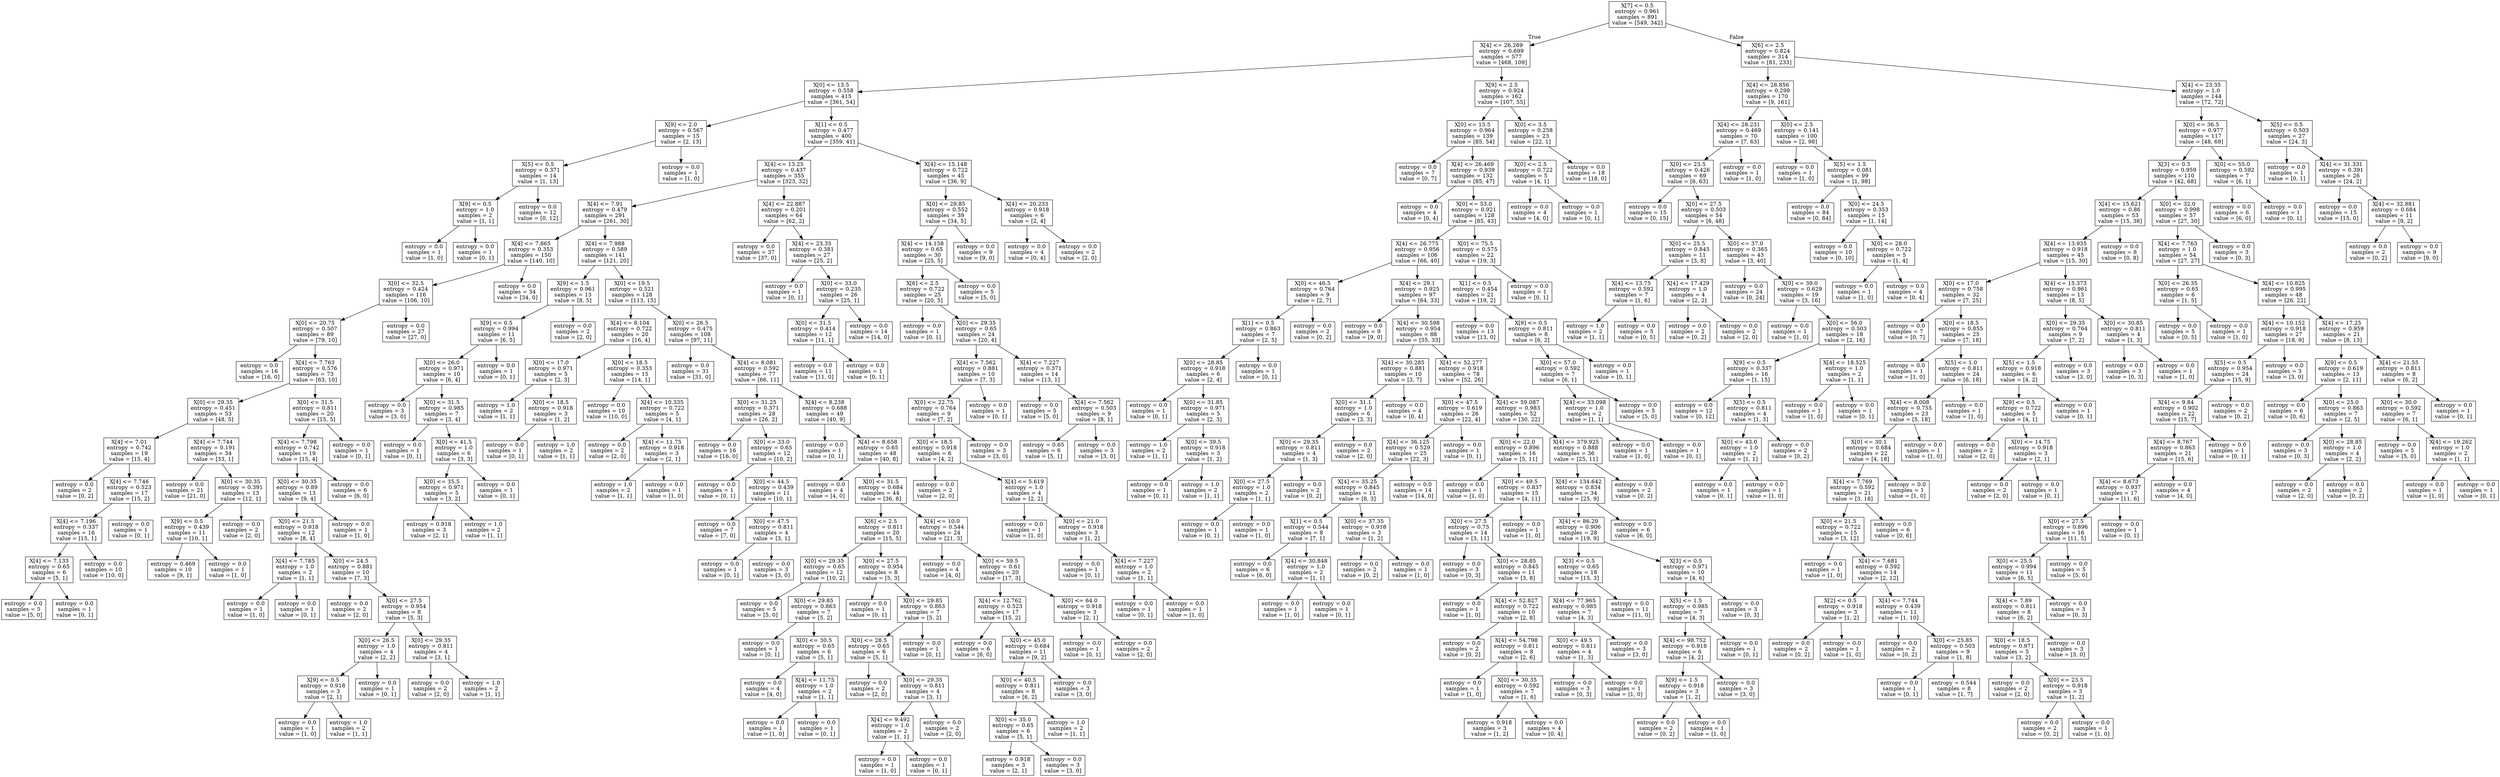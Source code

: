 digraph Tree {
node [shape=box] ;
0 [label="X[7] <= 0.5\nentropy = 0.961\nsamples = 891\nvalue = [549, 342]"] ;
1 [label="X[4] <= 26.269\nentropy = 0.699\nsamples = 577\nvalue = [468, 109]"] ;
0 -> 1 [labeldistance=2.5, labelangle=45, headlabel="True"] ;
2 [label="X[0] <= 13.5\nentropy = 0.558\nsamples = 415\nvalue = [361, 54]"] ;
1 -> 2 ;
3 [label="X[9] <= 2.0\nentropy = 0.567\nsamples = 15\nvalue = [2, 13]"] ;
2 -> 3 ;
4 [label="X[5] <= 0.5\nentropy = 0.371\nsamples = 14\nvalue = [1, 13]"] ;
3 -> 4 ;
5 [label="X[9] <= 0.5\nentropy = 1.0\nsamples = 2\nvalue = [1, 1]"] ;
4 -> 5 ;
6 [label="entropy = 0.0\nsamples = 1\nvalue = [1, 0]"] ;
5 -> 6 ;
7 [label="entropy = 0.0\nsamples = 1\nvalue = [0, 1]"] ;
5 -> 7 ;
8 [label="entropy = 0.0\nsamples = 12\nvalue = [0, 12]"] ;
4 -> 8 ;
9 [label="entropy = 0.0\nsamples = 1\nvalue = [1, 0]"] ;
3 -> 9 ;
10 [label="X[1] <= 0.5\nentropy = 0.477\nsamples = 400\nvalue = [359, 41]"] ;
2 -> 10 ;
11 [label="X[4] <= 13.25\nentropy = 0.437\nsamples = 355\nvalue = [323, 32]"] ;
10 -> 11 ;
12 [label="X[4] <= 7.91\nentropy = 0.479\nsamples = 291\nvalue = [261, 30]"] ;
11 -> 12 ;
13 [label="X[4] <= 7.865\nentropy = 0.353\nsamples = 150\nvalue = [140, 10]"] ;
12 -> 13 ;
14 [label="X[0] <= 32.5\nentropy = 0.424\nsamples = 116\nvalue = [106, 10]"] ;
13 -> 14 ;
15 [label="X[0] <= 20.75\nentropy = 0.507\nsamples = 89\nvalue = [79, 10]"] ;
14 -> 15 ;
16 [label="entropy = 0.0\nsamples = 16\nvalue = [16, 0]"] ;
15 -> 16 ;
17 [label="X[4] <= 7.763\nentropy = 0.576\nsamples = 73\nvalue = [63, 10]"] ;
15 -> 17 ;
18 [label="X[0] <= 29.35\nentropy = 0.451\nsamples = 53\nvalue = [48, 5]"] ;
17 -> 18 ;
19 [label="X[4] <= 7.01\nentropy = 0.742\nsamples = 19\nvalue = [15, 4]"] ;
18 -> 19 ;
20 [label="entropy = 0.0\nsamples = 2\nvalue = [0, 2]"] ;
19 -> 20 ;
21 [label="X[4] <= 7.746\nentropy = 0.523\nsamples = 17\nvalue = [15, 2]"] ;
19 -> 21 ;
22 [label="X[4] <= 7.196\nentropy = 0.337\nsamples = 16\nvalue = [15, 1]"] ;
21 -> 22 ;
23 [label="X[4] <= 7.133\nentropy = 0.65\nsamples = 6\nvalue = [5, 1]"] ;
22 -> 23 ;
24 [label="entropy = 0.0\nsamples = 5\nvalue = [5, 0]"] ;
23 -> 24 ;
25 [label="entropy = 0.0\nsamples = 1\nvalue = [0, 1]"] ;
23 -> 25 ;
26 [label="entropy = 0.0\nsamples = 10\nvalue = [10, 0]"] ;
22 -> 26 ;
27 [label="entropy = 0.0\nsamples = 1\nvalue = [0, 1]"] ;
21 -> 27 ;
28 [label="X[4] <= 7.744\nentropy = 0.191\nsamples = 34\nvalue = [33, 1]"] ;
18 -> 28 ;
29 [label="entropy = 0.0\nsamples = 21\nvalue = [21, 0]"] ;
28 -> 29 ;
30 [label="X[0] <= 30.35\nentropy = 0.391\nsamples = 13\nvalue = [12, 1]"] ;
28 -> 30 ;
31 [label="X[9] <= 0.5\nentropy = 0.439\nsamples = 11\nvalue = [10, 1]"] ;
30 -> 31 ;
32 [label="entropy = 0.469\nsamples = 10\nvalue = [9, 1]"] ;
31 -> 32 ;
33 [label="entropy = 0.0\nsamples = 1\nvalue = [1, 0]"] ;
31 -> 33 ;
34 [label="entropy = 0.0\nsamples = 2\nvalue = [2, 0]"] ;
30 -> 34 ;
35 [label="X[0] <= 31.5\nentropy = 0.811\nsamples = 20\nvalue = [15, 5]"] ;
17 -> 35 ;
36 [label="X[4] <= 7.798\nentropy = 0.742\nsamples = 19\nvalue = [15, 4]"] ;
35 -> 36 ;
37 [label="X[0] <= 30.35\nentropy = 0.89\nsamples = 13\nvalue = [9, 4]"] ;
36 -> 37 ;
38 [label="X[0] <= 21.5\nentropy = 0.918\nsamples = 12\nvalue = [8, 4]"] ;
37 -> 38 ;
39 [label="X[4] <= 7.785\nentropy = 1.0\nsamples = 2\nvalue = [1, 1]"] ;
38 -> 39 ;
40 [label="entropy = 0.0\nsamples = 1\nvalue = [1, 0]"] ;
39 -> 40 ;
41 [label="entropy = 0.0\nsamples = 1\nvalue = [0, 1]"] ;
39 -> 41 ;
42 [label="X[0] <= 24.5\nentropy = 0.881\nsamples = 10\nvalue = [7, 3]"] ;
38 -> 42 ;
43 [label="entropy = 0.0\nsamples = 2\nvalue = [2, 0]"] ;
42 -> 43 ;
44 [label="X[0] <= 27.5\nentropy = 0.954\nsamples = 8\nvalue = [5, 3]"] ;
42 -> 44 ;
45 [label="X[0] <= 26.5\nentropy = 1.0\nsamples = 4\nvalue = [2, 2]"] ;
44 -> 45 ;
46 [label="X[9] <= 0.5\nentropy = 0.918\nsamples = 3\nvalue = [2, 1]"] ;
45 -> 46 ;
47 [label="entropy = 0.0\nsamples = 1\nvalue = [1, 0]"] ;
46 -> 47 ;
48 [label="entropy = 1.0\nsamples = 2\nvalue = [1, 1]"] ;
46 -> 48 ;
49 [label="entropy = 0.0\nsamples = 1\nvalue = [0, 1]"] ;
45 -> 49 ;
50 [label="X[0] <= 29.35\nentropy = 0.811\nsamples = 4\nvalue = [3, 1]"] ;
44 -> 50 ;
51 [label="entropy = 0.0\nsamples = 2\nvalue = [2, 0]"] ;
50 -> 51 ;
52 [label="entropy = 1.0\nsamples = 2\nvalue = [1, 1]"] ;
50 -> 52 ;
53 [label="entropy = 0.0\nsamples = 1\nvalue = [1, 0]"] ;
37 -> 53 ;
54 [label="entropy = 0.0\nsamples = 6\nvalue = [6, 0]"] ;
36 -> 54 ;
55 [label="entropy = 0.0\nsamples = 1\nvalue = [0, 1]"] ;
35 -> 55 ;
56 [label="entropy = 0.0\nsamples = 27\nvalue = [27, 0]"] ;
14 -> 56 ;
57 [label="entropy = 0.0\nsamples = 34\nvalue = [34, 0]"] ;
13 -> 57 ;
58 [label="X[4] <= 7.988\nentropy = 0.589\nsamples = 141\nvalue = [121, 20]"] ;
12 -> 58 ;
59 [label="X[9] <= 1.5\nentropy = 0.961\nsamples = 13\nvalue = [8, 5]"] ;
58 -> 59 ;
60 [label="X[9] <= 0.5\nentropy = 0.994\nsamples = 11\nvalue = [6, 5]"] ;
59 -> 60 ;
61 [label="X[0] <= 26.0\nentropy = 0.971\nsamples = 10\nvalue = [6, 4]"] ;
60 -> 61 ;
62 [label="entropy = 0.0\nsamples = 3\nvalue = [3, 0]"] ;
61 -> 62 ;
63 [label="X[0] <= 31.5\nentropy = 0.985\nsamples = 7\nvalue = [3, 4]"] ;
61 -> 63 ;
64 [label="entropy = 0.0\nsamples = 1\nvalue = [0, 1]"] ;
63 -> 64 ;
65 [label="X[0] <= 41.5\nentropy = 1.0\nsamples = 6\nvalue = [3, 3]"] ;
63 -> 65 ;
66 [label="X[0] <= 35.5\nentropy = 0.971\nsamples = 5\nvalue = [3, 2]"] ;
65 -> 66 ;
67 [label="entropy = 0.918\nsamples = 3\nvalue = [2, 1]"] ;
66 -> 67 ;
68 [label="entropy = 1.0\nsamples = 2\nvalue = [1, 1]"] ;
66 -> 68 ;
69 [label="entropy = 0.0\nsamples = 1\nvalue = [0, 1]"] ;
65 -> 69 ;
70 [label="entropy = 0.0\nsamples = 1\nvalue = [0, 1]"] ;
60 -> 70 ;
71 [label="entropy = 0.0\nsamples = 2\nvalue = [2, 0]"] ;
59 -> 71 ;
72 [label="X[0] <= 19.5\nentropy = 0.521\nsamples = 128\nvalue = [113, 15]"] ;
58 -> 72 ;
73 [label="X[4] <= 8.104\nentropy = 0.722\nsamples = 20\nvalue = [16, 4]"] ;
72 -> 73 ;
74 [label="X[0] <= 17.0\nentropy = 0.971\nsamples = 5\nvalue = [2, 3]"] ;
73 -> 74 ;
75 [label="entropy = 1.0\nsamples = 2\nvalue = [1, 1]"] ;
74 -> 75 ;
76 [label="X[0] <= 18.5\nentropy = 0.918\nsamples = 3\nvalue = [1, 2]"] ;
74 -> 76 ;
77 [label="entropy = 0.0\nsamples = 1\nvalue = [0, 1]"] ;
76 -> 77 ;
78 [label="entropy = 1.0\nsamples = 2\nvalue = [1, 1]"] ;
76 -> 78 ;
79 [label="X[0] <= 18.5\nentropy = 0.353\nsamples = 15\nvalue = [14, 1]"] ;
73 -> 79 ;
80 [label="entropy = 0.0\nsamples = 10\nvalue = [10, 0]"] ;
79 -> 80 ;
81 [label="X[4] <= 10.335\nentropy = 0.722\nsamples = 5\nvalue = [4, 1]"] ;
79 -> 81 ;
82 [label="entropy = 0.0\nsamples = 2\nvalue = [2, 0]"] ;
81 -> 82 ;
83 [label="X[4] <= 11.75\nentropy = 0.918\nsamples = 3\nvalue = [2, 1]"] ;
81 -> 83 ;
84 [label="entropy = 1.0\nsamples = 2\nvalue = [1, 1]"] ;
83 -> 84 ;
85 [label="entropy = 0.0\nsamples = 1\nvalue = [1, 0]"] ;
83 -> 85 ;
86 [label="X[0] <= 26.5\nentropy = 0.475\nsamples = 108\nvalue = [97, 11]"] ;
72 -> 86 ;
87 [label="entropy = 0.0\nsamples = 31\nvalue = [31, 0]"] ;
86 -> 87 ;
88 [label="X[4] <= 8.081\nentropy = 0.592\nsamples = 77\nvalue = [66, 11]"] ;
86 -> 88 ;
89 [label="X[0] <= 31.25\nentropy = 0.371\nsamples = 28\nvalue = [26, 2]"] ;
88 -> 89 ;
90 [label="entropy = 0.0\nsamples = 16\nvalue = [16, 0]"] ;
89 -> 90 ;
91 [label="X[0] <= 33.0\nentropy = 0.65\nsamples = 12\nvalue = [10, 2]"] ;
89 -> 91 ;
92 [label="entropy = 0.0\nsamples = 1\nvalue = [0, 1]"] ;
91 -> 92 ;
93 [label="X[0] <= 44.5\nentropy = 0.439\nsamples = 11\nvalue = [10, 1]"] ;
91 -> 93 ;
94 [label="entropy = 0.0\nsamples = 7\nvalue = [7, 0]"] ;
93 -> 94 ;
95 [label="X[0] <= 47.5\nentropy = 0.811\nsamples = 4\nvalue = [3, 1]"] ;
93 -> 95 ;
96 [label="entropy = 0.0\nsamples = 1\nvalue = [0, 1]"] ;
95 -> 96 ;
97 [label="entropy = 0.0\nsamples = 3\nvalue = [3, 0]"] ;
95 -> 97 ;
98 [label="X[4] <= 8.238\nentropy = 0.688\nsamples = 49\nvalue = [40, 9]"] ;
88 -> 98 ;
99 [label="entropy = 0.0\nsamples = 1\nvalue = [0, 1]"] ;
98 -> 99 ;
100 [label="X[4] <= 8.658\nentropy = 0.65\nsamples = 48\nvalue = [40, 8]"] ;
98 -> 100 ;
101 [label="entropy = 0.0\nsamples = 4\nvalue = [4, 0]"] ;
100 -> 101 ;
102 [label="X[0] <= 31.5\nentropy = 0.684\nsamples = 44\nvalue = [36, 8]"] ;
100 -> 102 ;
103 [label="X[6] <= 2.5\nentropy = 0.811\nsamples = 20\nvalue = [15, 5]"] ;
102 -> 103 ;
104 [label="X[0] <= 29.35\nentropy = 0.65\nsamples = 12\nvalue = [10, 2]"] ;
103 -> 104 ;
105 [label="entropy = 0.0\nsamples = 5\nvalue = [5, 0]"] ;
104 -> 105 ;
106 [label="X[0] <= 29.85\nentropy = 0.863\nsamples = 7\nvalue = [5, 2]"] ;
104 -> 106 ;
107 [label="entropy = 0.0\nsamples = 1\nvalue = [0, 1]"] ;
106 -> 107 ;
108 [label="X[0] <= 30.5\nentropy = 0.65\nsamples = 6\nvalue = [5, 1]"] ;
106 -> 108 ;
109 [label="entropy = 0.0\nsamples = 4\nvalue = [4, 0]"] ;
108 -> 109 ;
110 [label="X[4] <= 11.75\nentropy = 1.0\nsamples = 2\nvalue = [1, 1]"] ;
108 -> 110 ;
111 [label="entropy = 0.0\nsamples = 1\nvalue = [1, 0]"] ;
110 -> 111 ;
112 [label="entropy = 0.0\nsamples = 1\nvalue = [0, 1]"] ;
110 -> 112 ;
113 [label="X[0] <= 27.5\nentropy = 0.954\nsamples = 8\nvalue = [5, 3]"] ;
103 -> 113 ;
114 [label="entropy = 0.0\nsamples = 1\nvalue = [0, 1]"] ;
113 -> 114 ;
115 [label="X[0] <= 29.85\nentropy = 0.863\nsamples = 7\nvalue = [5, 2]"] ;
113 -> 115 ;
116 [label="X[0] <= 28.5\nentropy = 0.65\nsamples = 6\nvalue = [5, 1]"] ;
115 -> 116 ;
117 [label="entropy = 0.0\nsamples = 2\nvalue = [2, 0]"] ;
116 -> 117 ;
118 [label="X[0] <= 29.35\nentropy = 0.811\nsamples = 4\nvalue = [3, 1]"] ;
116 -> 118 ;
119 [label="X[4] <= 9.492\nentropy = 1.0\nsamples = 2\nvalue = [1, 1]"] ;
118 -> 119 ;
120 [label="entropy = 0.0\nsamples = 1\nvalue = [1, 0]"] ;
119 -> 120 ;
121 [label="entropy = 0.0\nsamples = 1\nvalue = [0, 1]"] ;
119 -> 121 ;
122 [label="entropy = 0.0\nsamples = 2\nvalue = [2, 0]"] ;
118 -> 122 ;
123 [label="entropy = 0.0\nsamples = 1\nvalue = [0, 1]"] ;
115 -> 123 ;
124 [label="X[4] <= 10.0\nentropy = 0.544\nsamples = 24\nvalue = [21, 3]"] ;
102 -> 124 ;
125 [label="entropy = 0.0\nsamples = 4\nvalue = [4, 0]"] ;
124 -> 125 ;
126 [label="X[0] <= 59.5\nentropy = 0.61\nsamples = 20\nvalue = [17, 3]"] ;
124 -> 126 ;
127 [label="X[4] <= 12.762\nentropy = 0.523\nsamples = 17\nvalue = [15, 2]"] ;
126 -> 127 ;
128 [label="entropy = 0.0\nsamples = 6\nvalue = [6, 0]"] ;
127 -> 128 ;
129 [label="X[0] <= 45.0\nentropy = 0.684\nsamples = 11\nvalue = [9, 2]"] ;
127 -> 129 ;
130 [label="X[0] <= 40.5\nentropy = 0.811\nsamples = 8\nvalue = [6, 2]"] ;
129 -> 130 ;
131 [label="X[0] <= 35.0\nentropy = 0.65\nsamples = 6\nvalue = [5, 1]"] ;
130 -> 131 ;
132 [label="entropy = 0.918\nsamples = 3\nvalue = [2, 1]"] ;
131 -> 132 ;
133 [label="entropy = 0.0\nsamples = 3\nvalue = [3, 0]"] ;
131 -> 133 ;
134 [label="entropy = 1.0\nsamples = 2\nvalue = [1, 1]"] ;
130 -> 134 ;
135 [label="entropy = 0.0\nsamples = 3\nvalue = [3, 0]"] ;
129 -> 135 ;
136 [label="X[0] <= 64.0\nentropy = 0.918\nsamples = 3\nvalue = [2, 1]"] ;
126 -> 136 ;
137 [label="entropy = 0.0\nsamples = 1\nvalue = [0, 1]"] ;
136 -> 137 ;
138 [label="entropy = 0.0\nsamples = 2\nvalue = [2, 0]"] ;
136 -> 138 ;
139 [label="X[4] <= 22.887\nentropy = 0.201\nsamples = 64\nvalue = [62, 2]"] ;
11 -> 139 ;
140 [label="entropy = 0.0\nsamples = 37\nvalue = [37, 0]"] ;
139 -> 140 ;
141 [label="X[4] <= 23.35\nentropy = 0.381\nsamples = 27\nvalue = [25, 2]"] ;
139 -> 141 ;
142 [label="entropy = 0.0\nsamples = 1\nvalue = [0, 1]"] ;
141 -> 142 ;
143 [label="X[0] <= 33.0\nentropy = 0.235\nsamples = 26\nvalue = [25, 1]"] ;
141 -> 143 ;
144 [label="X[0] <= 31.5\nentropy = 0.414\nsamples = 12\nvalue = [11, 1]"] ;
143 -> 144 ;
145 [label="entropy = 0.0\nsamples = 11\nvalue = [11, 0]"] ;
144 -> 145 ;
146 [label="entropy = 0.0\nsamples = 1\nvalue = [0, 1]"] ;
144 -> 146 ;
147 [label="entropy = 0.0\nsamples = 14\nvalue = [14, 0]"] ;
143 -> 147 ;
148 [label="X[4] <= 15.148\nentropy = 0.722\nsamples = 45\nvalue = [36, 9]"] ;
10 -> 148 ;
149 [label="X[0] <= 29.85\nentropy = 0.552\nsamples = 39\nvalue = [34, 5]"] ;
148 -> 149 ;
150 [label="X[4] <= 14.158\nentropy = 0.65\nsamples = 30\nvalue = [25, 5]"] ;
149 -> 150 ;
151 [label="X[6] <= 2.5\nentropy = 0.722\nsamples = 25\nvalue = [20, 5]"] ;
150 -> 151 ;
152 [label="entropy = 0.0\nsamples = 1\nvalue = [0, 1]"] ;
151 -> 152 ;
153 [label="X[0] <= 29.35\nentropy = 0.65\nsamples = 24\nvalue = [20, 4]"] ;
151 -> 153 ;
154 [label="X[4] <= 7.562\nentropy = 0.881\nsamples = 10\nvalue = [7, 3]"] ;
153 -> 154 ;
155 [label="X[0] <= 22.75\nentropy = 0.764\nsamples = 9\nvalue = [7, 2]"] ;
154 -> 155 ;
156 [label="X[0] <= 18.5\nentropy = 0.918\nsamples = 6\nvalue = [4, 2]"] ;
155 -> 156 ;
157 [label="entropy = 0.0\nsamples = 2\nvalue = [2, 0]"] ;
156 -> 157 ;
158 [label="X[4] <= 5.619\nentropy = 1.0\nsamples = 4\nvalue = [2, 2]"] ;
156 -> 158 ;
159 [label="entropy = 0.0\nsamples = 1\nvalue = [1, 0]"] ;
158 -> 159 ;
160 [label="X[0] <= 21.0\nentropy = 0.918\nsamples = 3\nvalue = [1, 2]"] ;
158 -> 160 ;
161 [label="entropy = 0.0\nsamples = 1\nvalue = [0, 1]"] ;
160 -> 161 ;
162 [label="X[4] <= 7.227\nentropy = 1.0\nsamples = 2\nvalue = [1, 1]"] ;
160 -> 162 ;
163 [label="entropy = 0.0\nsamples = 1\nvalue = [0, 1]"] ;
162 -> 163 ;
164 [label="entropy = 0.0\nsamples = 1\nvalue = [1, 0]"] ;
162 -> 164 ;
165 [label="entropy = 0.0\nsamples = 3\nvalue = [3, 0]"] ;
155 -> 165 ;
166 [label="entropy = 0.0\nsamples = 1\nvalue = [0, 1]"] ;
154 -> 166 ;
167 [label="X[4] <= 7.227\nentropy = 0.371\nsamples = 14\nvalue = [13, 1]"] ;
153 -> 167 ;
168 [label="entropy = 0.0\nsamples = 5\nvalue = [5, 0]"] ;
167 -> 168 ;
169 [label="X[4] <= 7.562\nentropy = 0.503\nsamples = 9\nvalue = [8, 1]"] ;
167 -> 169 ;
170 [label="entropy = 0.65\nsamples = 6\nvalue = [5, 1]"] ;
169 -> 170 ;
171 [label="entropy = 0.0\nsamples = 3\nvalue = [3, 0]"] ;
169 -> 171 ;
172 [label="entropy = 0.0\nsamples = 5\nvalue = [5, 0]"] ;
150 -> 172 ;
173 [label="entropy = 0.0\nsamples = 9\nvalue = [9, 0]"] ;
149 -> 173 ;
174 [label="X[4] <= 20.233\nentropy = 0.918\nsamples = 6\nvalue = [2, 4]"] ;
148 -> 174 ;
175 [label="entropy = 0.0\nsamples = 4\nvalue = [0, 4]"] ;
174 -> 175 ;
176 [label="entropy = 0.0\nsamples = 2\nvalue = [2, 0]"] ;
174 -> 176 ;
177 [label="X[9] <= 2.5\nentropy = 0.924\nsamples = 162\nvalue = [107, 55]"] ;
1 -> 177 ;
178 [label="X[0] <= 13.5\nentropy = 0.964\nsamples = 139\nvalue = [85, 54]"] ;
177 -> 178 ;
179 [label="entropy = 0.0\nsamples = 7\nvalue = [0, 7]"] ;
178 -> 179 ;
180 [label="X[4] <= 26.469\nentropy = 0.939\nsamples = 132\nvalue = [85, 47]"] ;
178 -> 180 ;
181 [label="entropy = 0.0\nsamples = 4\nvalue = [0, 4]"] ;
180 -> 181 ;
182 [label="X[0] <= 53.0\nentropy = 0.921\nsamples = 128\nvalue = [85, 43]"] ;
180 -> 182 ;
183 [label="X[4] <= 26.775\nentropy = 0.956\nsamples = 106\nvalue = [66, 40]"] ;
182 -> 183 ;
184 [label="X[0] <= 46.5\nentropy = 0.764\nsamples = 9\nvalue = [2, 7]"] ;
183 -> 184 ;
185 [label="X[1] <= 0.5\nentropy = 0.863\nsamples = 7\nvalue = [2, 5]"] ;
184 -> 185 ;
186 [label="X[0] <= 28.85\nentropy = 0.918\nsamples = 6\nvalue = [2, 4]"] ;
185 -> 186 ;
187 [label="entropy = 0.0\nsamples = 1\nvalue = [0, 1]"] ;
186 -> 187 ;
188 [label="X[0] <= 31.85\nentropy = 0.971\nsamples = 5\nvalue = [2, 3]"] ;
186 -> 188 ;
189 [label="entropy = 1.0\nsamples = 2\nvalue = [1, 1]"] ;
188 -> 189 ;
190 [label="X[0] <= 39.5\nentropy = 0.918\nsamples = 3\nvalue = [1, 2]"] ;
188 -> 190 ;
191 [label="entropy = 0.0\nsamples = 1\nvalue = [0, 1]"] ;
190 -> 191 ;
192 [label="entropy = 1.0\nsamples = 2\nvalue = [1, 1]"] ;
190 -> 192 ;
193 [label="entropy = 0.0\nsamples = 1\nvalue = [0, 1]"] ;
185 -> 193 ;
194 [label="entropy = 0.0\nsamples = 2\nvalue = [0, 2]"] ;
184 -> 194 ;
195 [label="X[4] <= 29.1\nentropy = 0.925\nsamples = 97\nvalue = [64, 33]"] ;
183 -> 195 ;
196 [label="entropy = 0.0\nsamples = 9\nvalue = [9, 0]"] ;
195 -> 196 ;
197 [label="X[4] <= 30.598\nentropy = 0.954\nsamples = 88\nvalue = [55, 33]"] ;
195 -> 197 ;
198 [label="X[4] <= 30.285\nentropy = 0.881\nsamples = 10\nvalue = [3, 7]"] ;
197 -> 198 ;
199 [label="X[0] <= 31.1\nentropy = 1.0\nsamples = 6\nvalue = [3, 3]"] ;
198 -> 199 ;
200 [label="X[0] <= 29.35\nentropy = 0.811\nsamples = 4\nvalue = [1, 3]"] ;
199 -> 200 ;
201 [label="X[0] <= 27.5\nentropy = 1.0\nsamples = 2\nvalue = [1, 1]"] ;
200 -> 201 ;
202 [label="entropy = 0.0\nsamples = 1\nvalue = [0, 1]"] ;
201 -> 202 ;
203 [label="entropy = 0.0\nsamples = 1\nvalue = [1, 0]"] ;
201 -> 203 ;
204 [label="entropy = 0.0\nsamples = 2\nvalue = [0, 2]"] ;
200 -> 204 ;
205 [label="entropy = 0.0\nsamples = 2\nvalue = [2, 0]"] ;
199 -> 205 ;
206 [label="entropy = 0.0\nsamples = 4\nvalue = [0, 4]"] ;
198 -> 206 ;
207 [label="X[4] <= 52.277\nentropy = 0.918\nsamples = 78\nvalue = [52, 26]"] ;
197 -> 207 ;
208 [label="X[0] <= 47.5\nentropy = 0.619\nsamples = 26\nvalue = [22, 4]"] ;
207 -> 208 ;
209 [label="X[4] <= 36.125\nentropy = 0.529\nsamples = 25\nvalue = [22, 3]"] ;
208 -> 209 ;
210 [label="X[4] <= 35.25\nentropy = 0.845\nsamples = 11\nvalue = [8, 3]"] ;
209 -> 210 ;
211 [label="X[1] <= 0.5\nentropy = 0.544\nsamples = 8\nvalue = [7, 1]"] ;
210 -> 211 ;
212 [label="entropy = 0.0\nsamples = 6\nvalue = [6, 0]"] ;
211 -> 212 ;
213 [label="X[4] <= 30.848\nentropy = 1.0\nsamples = 2\nvalue = [1, 1]"] ;
211 -> 213 ;
214 [label="entropy = 0.0\nsamples = 1\nvalue = [1, 0]"] ;
213 -> 214 ;
215 [label="entropy = 0.0\nsamples = 1\nvalue = [0, 1]"] ;
213 -> 215 ;
216 [label="X[0] <= 37.35\nentropy = 0.918\nsamples = 3\nvalue = [1, 2]"] ;
210 -> 216 ;
217 [label="entropy = 0.0\nsamples = 2\nvalue = [0, 2]"] ;
216 -> 217 ;
218 [label="entropy = 0.0\nsamples = 1\nvalue = [1, 0]"] ;
216 -> 218 ;
219 [label="entropy = 0.0\nsamples = 14\nvalue = [14, 0]"] ;
209 -> 219 ;
220 [label="entropy = 0.0\nsamples = 1\nvalue = [0, 1]"] ;
208 -> 220 ;
221 [label="X[4] <= 59.087\nentropy = 0.983\nsamples = 52\nvalue = [30, 22]"] ;
207 -> 221 ;
222 [label="X[0] <= 22.0\nentropy = 0.896\nsamples = 16\nvalue = [5, 11]"] ;
221 -> 222 ;
223 [label="entropy = 0.0\nsamples = 1\nvalue = [1, 0]"] ;
222 -> 223 ;
224 [label="X[0] <= 49.5\nentropy = 0.837\nsamples = 15\nvalue = [4, 11]"] ;
222 -> 224 ;
225 [label="X[0] <= 27.5\nentropy = 0.75\nsamples = 14\nvalue = [3, 11]"] ;
224 -> 225 ;
226 [label="entropy = 0.0\nsamples = 3\nvalue = [0, 3]"] ;
225 -> 226 ;
227 [label="X[0] <= 28.85\nentropy = 0.845\nsamples = 11\nvalue = [3, 8]"] ;
225 -> 227 ;
228 [label="entropy = 0.0\nsamples = 1\nvalue = [1, 0]"] ;
227 -> 228 ;
229 [label="X[4] <= 52.827\nentropy = 0.722\nsamples = 10\nvalue = [2, 8]"] ;
227 -> 229 ;
230 [label="entropy = 0.0\nsamples = 2\nvalue = [0, 2]"] ;
229 -> 230 ;
231 [label="X[4] <= 54.798\nentropy = 0.811\nsamples = 8\nvalue = [2, 6]"] ;
229 -> 231 ;
232 [label="entropy = 0.0\nsamples = 1\nvalue = [1, 0]"] ;
231 -> 232 ;
233 [label="X[0] <= 30.35\nentropy = 0.592\nsamples = 7\nvalue = [1, 6]"] ;
231 -> 233 ;
234 [label="entropy = 0.918\nsamples = 3\nvalue = [1, 2]"] ;
233 -> 234 ;
235 [label="entropy = 0.0\nsamples = 4\nvalue = [0, 4]"] ;
233 -> 235 ;
236 [label="entropy = 0.0\nsamples = 1\nvalue = [1, 0]"] ;
224 -> 236 ;
237 [label="X[4] <= 379.925\nentropy = 0.888\nsamples = 36\nvalue = [25, 11]"] ;
221 -> 237 ;
238 [label="X[4] <= 134.642\nentropy = 0.834\nsamples = 34\nvalue = [25, 9]"] ;
237 -> 238 ;
239 [label="X[4] <= 86.29\nentropy = 0.906\nsamples = 28\nvalue = [19, 9]"] ;
238 -> 239 ;
240 [label="X[3] <= 0.5\nentropy = 0.65\nsamples = 18\nvalue = [15, 3]"] ;
239 -> 240 ;
241 [label="X[4] <= 77.965\nentropy = 0.985\nsamples = 7\nvalue = [4, 3]"] ;
240 -> 241 ;
242 [label="X[0] <= 49.5\nentropy = 0.811\nsamples = 4\nvalue = [1, 3]"] ;
241 -> 242 ;
243 [label="entropy = 0.0\nsamples = 3\nvalue = [0, 3]"] ;
242 -> 243 ;
244 [label="entropy = 0.0\nsamples = 1\nvalue = [1, 0]"] ;
242 -> 244 ;
245 [label="entropy = 0.0\nsamples = 3\nvalue = [3, 0]"] ;
241 -> 245 ;
246 [label="entropy = 0.0\nsamples = 11\nvalue = [11, 0]"] ;
240 -> 246 ;
247 [label="X[3] <= 0.5\nentropy = 0.971\nsamples = 10\nvalue = [4, 6]"] ;
239 -> 247 ;
248 [label="X[5] <= 1.5\nentropy = 0.985\nsamples = 7\nvalue = [4, 3]"] ;
247 -> 248 ;
249 [label="X[4] <= 98.752\nentropy = 0.918\nsamples = 6\nvalue = [4, 2]"] ;
248 -> 249 ;
250 [label="X[9] <= 1.5\nentropy = 0.918\nsamples = 3\nvalue = [1, 2]"] ;
249 -> 250 ;
251 [label="entropy = 0.0\nsamples = 2\nvalue = [0, 2]"] ;
250 -> 251 ;
252 [label="entropy = 0.0\nsamples = 1\nvalue = [1, 0]"] ;
250 -> 252 ;
253 [label="entropy = 0.0\nsamples = 3\nvalue = [3, 0]"] ;
249 -> 253 ;
254 [label="entropy = 0.0\nsamples = 1\nvalue = [0, 1]"] ;
248 -> 254 ;
255 [label="entropy = 0.0\nsamples = 3\nvalue = [0, 3]"] ;
247 -> 255 ;
256 [label="entropy = 0.0\nsamples = 6\nvalue = [6, 0]"] ;
238 -> 256 ;
257 [label="entropy = 0.0\nsamples = 2\nvalue = [0, 2]"] ;
237 -> 257 ;
258 [label="X[0] <= 75.5\nentropy = 0.575\nsamples = 22\nvalue = [19, 3]"] ;
182 -> 258 ;
259 [label="X[1] <= 0.5\nentropy = 0.454\nsamples = 21\nvalue = [19, 2]"] ;
258 -> 259 ;
260 [label="entropy = 0.0\nsamples = 13\nvalue = [13, 0]"] ;
259 -> 260 ;
261 [label="X[9] <= 0.5\nentropy = 0.811\nsamples = 8\nvalue = [6, 2]"] ;
259 -> 261 ;
262 [label="X[0] <= 57.0\nentropy = 0.592\nsamples = 7\nvalue = [6, 1]"] ;
261 -> 262 ;
263 [label="X[4] <= 33.098\nentropy = 1.0\nsamples = 2\nvalue = [1, 1]"] ;
262 -> 263 ;
264 [label="entropy = 0.0\nsamples = 1\nvalue = [1, 0]"] ;
263 -> 264 ;
265 [label="entropy = 0.0\nsamples = 1\nvalue = [0, 1]"] ;
263 -> 265 ;
266 [label="entropy = 0.0\nsamples = 5\nvalue = [5, 0]"] ;
262 -> 266 ;
267 [label="entropy = 0.0\nsamples = 1\nvalue = [0, 1]"] ;
261 -> 267 ;
268 [label="entropy = 0.0\nsamples = 1\nvalue = [0, 1]"] ;
258 -> 268 ;
269 [label="X[0] <= 3.5\nentropy = 0.258\nsamples = 23\nvalue = [22, 1]"] ;
177 -> 269 ;
270 [label="X[0] <= 2.5\nentropy = 0.722\nsamples = 5\nvalue = [4, 1]"] ;
269 -> 270 ;
271 [label="entropy = 0.0\nsamples = 4\nvalue = [4, 0]"] ;
270 -> 271 ;
272 [label="entropy = 0.0\nsamples = 1\nvalue = [0, 1]"] ;
270 -> 272 ;
273 [label="entropy = 0.0\nsamples = 18\nvalue = [18, 0]"] ;
269 -> 273 ;
274 [label="X[6] <= 2.5\nentropy = 0.824\nsamples = 314\nvalue = [81, 233]"] ;
0 -> 274 [labeldistance=2.5, labelangle=-45, headlabel="False"] ;
275 [label="X[4] <= 28.856\nentropy = 0.299\nsamples = 170\nvalue = [9, 161]"] ;
274 -> 275 ;
276 [label="X[4] <= 28.231\nentropy = 0.469\nsamples = 70\nvalue = [7, 63]"] ;
275 -> 276 ;
277 [label="X[0] <= 23.5\nentropy = 0.426\nsamples = 69\nvalue = [6, 63]"] ;
276 -> 277 ;
278 [label="entropy = 0.0\nsamples = 15\nvalue = [0, 15]"] ;
277 -> 278 ;
279 [label="X[0] <= 27.5\nentropy = 0.503\nsamples = 54\nvalue = [6, 48]"] ;
277 -> 279 ;
280 [label="X[0] <= 25.5\nentropy = 0.845\nsamples = 11\nvalue = [3, 8]"] ;
279 -> 280 ;
281 [label="X[4] <= 13.75\nentropy = 0.592\nsamples = 7\nvalue = [1, 6]"] ;
280 -> 281 ;
282 [label="entropy = 1.0\nsamples = 2\nvalue = [1, 1]"] ;
281 -> 282 ;
283 [label="entropy = 0.0\nsamples = 5\nvalue = [0, 5]"] ;
281 -> 283 ;
284 [label="X[4] <= 17.429\nentropy = 1.0\nsamples = 4\nvalue = [2, 2]"] ;
280 -> 284 ;
285 [label="entropy = 0.0\nsamples = 2\nvalue = [0, 2]"] ;
284 -> 285 ;
286 [label="entropy = 0.0\nsamples = 2\nvalue = [2, 0]"] ;
284 -> 286 ;
287 [label="X[0] <= 37.0\nentropy = 0.365\nsamples = 43\nvalue = [3, 40]"] ;
279 -> 287 ;
288 [label="entropy = 0.0\nsamples = 24\nvalue = [0, 24]"] ;
287 -> 288 ;
289 [label="X[0] <= 39.0\nentropy = 0.629\nsamples = 19\nvalue = [3, 16]"] ;
287 -> 289 ;
290 [label="entropy = 0.0\nsamples = 1\nvalue = [1, 0]"] ;
289 -> 290 ;
291 [label="X[0] <= 56.0\nentropy = 0.503\nsamples = 18\nvalue = [2, 16]"] ;
289 -> 291 ;
292 [label="X[9] <= 0.5\nentropy = 0.337\nsamples = 16\nvalue = [1, 15]"] ;
291 -> 292 ;
293 [label="entropy = 0.0\nsamples = 12\nvalue = [0, 12]"] ;
292 -> 293 ;
294 [label="X[5] <= 0.5\nentropy = 0.811\nsamples = 4\nvalue = [1, 3]"] ;
292 -> 294 ;
295 [label="X[0] <= 43.0\nentropy = 1.0\nsamples = 2\nvalue = [1, 1]"] ;
294 -> 295 ;
296 [label="entropy = 0.0\nsamples = 1\nvalue = [0, 1]"] ;
295 -> 296 ;
297 [label="entropy = 0.0\nsamples = 1\nvalue = [1, 0]"] ;
295 -> 297 ;
298 [label="entropy = 0.0\nsamples = 2\nvalue = [0, 2]"] ;
294 -> 298 ;
299 [label="X[4] <= 18.525\nentropy = 1.0\nsamples = 2\nvalue = [1, 1]"] ;
291 -> 299 ;
300 [label="entropy = 0.0\nsamples = 1\nvalue = [1, 0]"] ;
299 -> 300 ;
301 [label="entropy = 0.0\nsamples = 1\nvalue = [0, 1]"] ;
299 -> 301 ;
302 [label="entropy = 0.0\nsamples = 1\nvalue = [1, 0]"] ;
276 -> 302 ;
303 [label="X[0] <= 2.5\nentropy = 0.141\nsamples = 100\nvalue = [2, 98]"] ;
275 -> 303 ;
304 [label="entropy = 0.0\nsamples = 1\nvalue = [1, 0]"] ;
303 -> 304 ;
305 [label="X[5] <= 1.5\nentropy = 0.081\nsamples = 99\nvalue = [1, 98]"] ;
303 -> 305 ;
306 [label="entropy = 0.0\nsamples = 84\nvalue = [0, 84]"] ;
305 -> 306 ;
307 [label="X[0] <= 24.5\nentropy = 0.353\nsamples = 15\nvalue = [1, 14]"] ;
305 -> 307 ;
308 [label="entropy = 0.0\nsamples = 10\nvalue = [0, 10]"] ;
307 -> 308 ;
309 [label="X[0] <= 28.0\nentropy = 0.722\nsamples = 5\nvalue = [1, 4]"] ;
307 -> 309 ;
310 [label="entropy = 0.0\nsamples = 1\nvalue = [1, 0]"] ;
309 -> 310 ;
311 [label="entropy = 0.0\nsamples = 4\nvalue = [0, 4]"] ;
309 -> 311 ;
312 [label="X[4] <= 23.35\nentropy = 1.0\nsamples = 144\nvalue = [72, 72]"] ;
274 -> 312 ;
313 [label="X[0] <= 36.5\nentropy = 0.977\nsamples = 117\nvalue = [48, 69]"] ;
312 -> 313 ;
314 [label="X[3] <= 0.5\nentropy = 0.959\nsamples = 110\nvalue = [42, 68]"] ;
313 -> 314 ;
315 [label="X[4] <= 15.621\nentropy = 0.86\nsamples = 53\nvalue = [15, 38]"] ;
314 -> 315 ;
316 [label="X[4] <= 13.935\nentropy = 0.918\nsamples = 45\nvalue = [15, 30]"] ;
315 -> 316 ;
317 [label="X[0] <= 17.0\nentropy = 0.758\nsamples = 32\nvalue = [7, 25]"] ;
316 -> 317 ;
318 [label="entropy = 0.0\nsamples = 7\nvalue = [0, 7]"] ;
317 -> 318 ;
319 [label="X[0] <= 18.5\nentropy = 0.855\nsamples = 25\nvalue = [7, 18]"] ;
317 -> 319 ;
320 [label="entropy = 0.0\nsamples = 1\nvalue = [1, 0]"] ;
319 -> 320 ;
321 [label="X[5] <= 1.0\nentropy = 0.811\nsamples = 24\nvalue = [6, 18]"] ;
319 -> 321 ;
322 [label="X[4] <= 8.008\nentropy = 0.755\nsamples = 23\nvalue = [5, 18]"] ;
321 -> 322 ;
323 [label="X[0] <= 30.1\nentropy = 0.684\nsamples = 22\nvalue = [4, 18]"] ;
322 -> 323 ;
324 [label="X[4] <= 7.769\nentropy = 0.592\nsamples = 21\nvalue = [3, 18]"] ;
323 -> 324 ;
325 [label="X[0] <= 21.5\nentropy = 0.722\nsamples = 15\nvalue = [3, 12]"] ;
324 -> 325 ;
326 [label="entropy = 0.0\nsamples = 1\nvalue = [1, 0]"] ;
325 -> 326 ;
327 [label="X[4] <= 7.681\nentropy = 0.592\nsamples = 14\nvalue = [2, 12]"] ;
325 -> 327 ;
328 [label="X[2] <= 0.5\nentropy = 0.918\nsamples = 3\nvalue = [1, 2]"] ;
327 -> 328 ;
329 [label="entropy = 0.0\nsamples = 2\nvalue = [0, 2]"] ;
328 -> 329 ;
330 [label="entropy = 0.0\nsamples = 1\nvalue = [1, 0]"] ;
328 -> 330 ;
331 [label="X[4] <= 7.744\nentropy = 0.439\nsamples = 11\nvalue = [1, 10]"] ;
327 -> 331 ;
332 [label="entropy = 0.0\nsamples = 2\nvalue = [0, 2]"] ;
331 -> 332 ;
333 [label="X[0] <= 25.85\nentropy = 0.503\nsamples = 9\nvalue = [1, 8]"] ;
331 -> 333 ;
334 [label="entropy = 0.0\nsamples = 1\nvalue = [0, 1]"] ;
333 -> 334 ;
335 [label="entropy = 0.544\nsamples = 8\nvalue = [1, 7]"] ;
333 -> 335 ;
336 [label="entropy = 0.0\nsamples = 6\nvalue = [0, 6]"] ;
324 -> 336 ;
337 [label="entropy = 0.0\nsamples = 1\nvalue = [1, 0]"] ;
323 -> 337 ;
338 [label="entropy = 0.0\nsamples = 1\nvalue = [1, 0]"] ;
322 -> 338 ;
339 [label="entropy = 0.0\nsamples = 1\nvalue = [1, 0]"] ;
321 -> 339 ;
340 [label="X[4] <= 15.373\nentropy = 0.961\nsamples = 13\nvalue = [8, 5]"] ;
316 -> 340 ;
341 [label="X[0] <= 29.35\nentropy = 0.764\nsamples = 9\nvalue = [7, 2]"] ;
340 -> 341 ;
342 [label="X[5] <= 1.5\nentropy = 0.918\nsamples = 6\nvalue = [4, 2]"] ;
341 -> 342 ;
343 [label="X[9] <= 0.5\nentropy = 0.722\nsamples = 5\nvalue = [4, 1]"] ;
342 -> 343 ;
344 [label="entropy = 0.0\nsamples = 2\nvalue = [2, 0]"] ;
343 -> 344 ;
345 [label="X[0] <= 14.75\nentropy = 0.918\nsamples = 3\nvalue = [2, 1]"] ;
343 -> 345 ;
346 [label="entropy = 0.0\nsamples = 2\nvalue = [2, 0]"] ;
345 -> 346 ;
347 [label="entropy = 0.0\nsamples = 1\nvalue = [0, 1]"] ;
345 -> 347 ;
348 [label="entropy = 0.0\nsamples = 1\nvalue = [0, 1]"] ;
342 -> 348 ;
349 [label="entropy = 0.0\nsamples = 3\nvalue = [3, 0]"] ;
341 -> 349 ;
350 [label="X[0] <= 30.85\nentropy = 0.811\nsamples = 4\nvalue = [1, 3]"] ;
340 -> 350 ;
351 [label="entropy = 0.0\nsamples = 3\nvalue = [0, 3]"] ;
350 -> 351 ;
352 [label="entropy = 0.0\nsamples = 1\nvalue = [1, 0]"] ;
350 -> 352 ;
353 [label="entropy = 0.0\nsamples = 8\nvalue = [0, 8]"] ;
315 -> 353 ;
354 [label="X[0] <= 32.0\nentropy = 0.998\nsamples = 57\nvalue = [27, 30]"] ;
314 -> 354 ;
355 [label="X[4] <= 7.763\nentropy = 1.0\nsamples = 54\nvalue = [27, 27]"] ;
354 -> 355 ;
356 [label="X[0] <= 26.35\nentropy = 0.65\nsamples = 6\nvalue = [1, 5]"] ;
355 -> 356 ;
357 [label="entropy = 0.0\nsamples = 5\nvalue = [0, 5]"] ;
356 -> 357 ;
358 [label="entropy = 0.0\nsamples = 1\nvalue = [1, 0]"] ;
356 -> 358 ;
359 [label="X[4] <= 10.825\nentropy = 0.995\nsamples = 48\nvalue = [26, 22]"] ;
355 -> 359 ;
360 [label="X[4] <= 10.152\nentropy = 0.918\nsamples = 27\nvalue = [18, 9]"] ;
359 -> 360 ;
361 [label="X[5] <= 0.5\nentropy = 0.954\nsamples = 24\nvalue = [15, 9]"] ;
360 -> 361 ;
362 [label="X[4] <= 9.84\nentropy = 0.902\nsamples = 22\nvalue = [15, 7]"] ;
361 -> 362 ;
363 [label="X[4] <= 8.767\nentropy = 0.863\nsamples = 21\nvalue = [15, 6]"] ;
362 -> 363 ;
364 [label="X[4] <= 8.673\nentropy = 0.937\nsamples = 17\nvalue = [11, 6]"] ;
363 -> 364 ;
365 [label="X[0] <= 27.5\nentropy = 0.896\nsamples = 16\nvalue = [11, 5]"] ;
364 -> 365 ;
366 [label="X[0] <= 25.5\nentropy = 0.994\nsamples = 11\nvalue = [6, 5]"] ;
365 -> 366 ;
367 [label="X[4] <= 7.89\nentropy = 0.811\nsamples = 8\nvalue = [6, 2]"] ;
366 -> 367 ;
368 [label="X[0] <= 18.5\nentropy = 0.971\nsamples = 5\nvalue = [3, 2]"] ;
367 -> 368 ;
369 [label="entropy = 0.0\nsamples = 2\nvalue = [2, 0]"] ;
368 -> 369 ;
370 [label="X[0] <= 23.5\nentropy = 0.918\nsamples = 3\nvalue = [1, 2]"] ;
368 -> 370 ;
371 [label="entropy = 0.0\nsamples = 2\nvalue = [0, 2]"] ;
370 -> 371 ;
372 [label="entropy = 0.0\nsamples = 1\nvalue = [1, 0]"] ;
370 -> 372 ;
373 [label="entropy = 0.0\nsamples = 3\nvalue = [3, 0]"] ;
367 -> 373 ;
374 [label="entropy = 0.0\nsamples = 3\nvalue = [0, 3]"] ;
366 -> 374 ;
375 [label="entropy = 0.0\nsamples = 5\nvalue = [5, 0]"] ;
365 -> 375 ;
376 [label="entropy = 0.0\nsamples = 1\nvalue = [0, 1]"] ;
364 -> 376 ;
377 [label="entropy = 0.0\nsamples = 4\nvalue = [4, 0]"] ;
363 -> 377 ;
378 [label="entropy = 0.0\nsamples = 1\nvalue = [0, 1]"] ;
362 -> 378 ;
379 [label="entropy = 0.0\nsamples = 2\nvalue = [0, 2]"] ;
361 -> 379 ;
380 [label="entropy = 0.0\nsamples = 3\nvalue = [3, 0]"] ;
360 -> 380 ;
381 [label="X[4] <= 17.25\nentropy = 0.959\nsamples = 21\nvalue = [8, 13]"] ;
359 -> 381 ;
382 [label="X[9] <= 0.5\nentropy = 0.619\nsamples = 13\nvalue = [2, 11]"] ;
381 -> 382 ;
383 [label="entropy = 0.0\nsamples = 6\nvalue = [0, 6]"] ;
382 -> 383 ;
384 [label="X[0] <= 25.0\nentropy = 0.863\nsamples = 7\nvalue = [2, 5]"] ;
382 -> 384 ;
385 [label="entropy = 0.0\nsamples = 3\nvalue = [0, 3]"] ;
384 -> 385 ;
386 [label="X[0] <= 28.85\nentropy = 1.0\nsamples = 4\nvalue = [2, 2]"] ;
384 -> 386 ;
387 [label="entropy = 0.0\nsamples = 2\nvalue = [2, 0]"] ;
386 -> 387 ;
388 [label="entropy = 0.0\nsamples = 2\nvalue = [0, 2]"] ;
386 -> 388 ;
389 [label="X[4] <= 21.55\nentropy = 0.811\nsamples = 8\nvalue = [6, 2]"] ;
381 -> 389 ;
390 [label="X[0] <= 30.0\nentropy = 0.592\nsamples = 7\nvalue = [6, 1]"] ;
389 -> 390 ;
391 [label="entropy = 0.0\nsamples = 5\nvalue = [5, 0]"] ;
390 -> 391 ;
392 [label="X[4] <= 19.262\nentropy = 1.0\nsamples = 2\nvalue = [1, 1]"] ;
390 -> 392 ;
393 [label="entropy = 0.0\nsamples = 1\nvalue = [1, 0]"] ;
392 -> 393 ;
394 [label="entropy = 0.0\nsamples = 1\nvalue = [0, 1]"] ;
392 -> 394 ;
395 [label="entropy = 0.0\nsamples = 1\nvalue = [0, 1]"] ;
389 -> 395 ;
396 [label="entropy = 0.0\nsamples = 3\nvalue = [0, 3]"] ;
354 -> 396 ;
397 [label="X[0] <= 55.0\nentropy = 0.592\nsamples = 7\nvalue = [6, 1]"] ;
313 -> 397 ;
398 [label="entropy = 0.0\nsamples = 6\nvalue = [6, 0]"] ;
397 -> 398 ;
399 [label="entropy = 0.0\nsamples = 1\nvalue = [0, 1]"] ;
397 -> 399 ;
400 [label="X[5] <= 0.5\nentropy = 0.503\nsamples = 27\nvalue = [24, 3]"] ;
312 -> 400 ;
401 [label="entropy = 0.0\nsamples = 1\nvalue = [0, 1]"] ;
400 -> 401 ;
402 [label="X[4] <= 31.331\nentropy = 0.391\nsamples = 26\nvalue = [24, 2]"] ;
400 -> 402 ;
403 [label="entropy = 0.0\nsamples = 15\nvalue = [15, 0]"] ;
402 -> 403 ;
404 [label="X[4] <= 32.881\nentropy = 0.684\nsamples = 11\nvalue = [9, 2]"] ;
402 -> 404 ;
405 [label="entropy = 0.0\nsamples = 2\nvalue = [0, 2]"] ;
404 -> 405 ;
406 [label="entropy = 0.0\nsamples = 9\nvalue = [9, 0]"] ;
404 -> 406 ;
}
